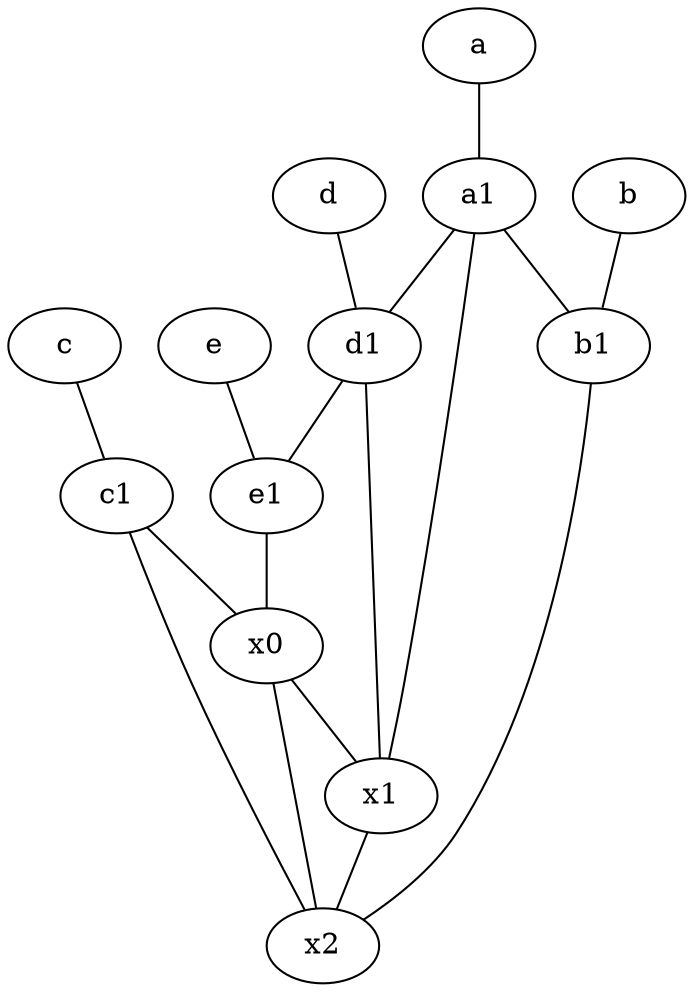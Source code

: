 graph {
	node [labelfontsize=50]
	c1 [labelfontsize=50 pos="4.5,3!"]
	a [labelfontsize=50 pos="8,2!"]
	x0 [labelfontsize=50]
	e1 [labelfontsize=50 pos="7,7!"]
	x1 [labelfontsize=50]
	a1 [labelfontsize=50 pos="8,3!"]
	d [labelfontsize=50 pos="2,5!"]
	x2 [labelfontsize=50]
	b [labelfontsize=50 pos="10,4!"]
	e [labelfontsize=50 pos="7,9!"]
	c [labelfontsize=50 pos="4.5,2!"]
	b1 [labelfontsize=50 pos="9,4!"]
	d1 [labelfontsize=50 pos="3,5!"]
	a -- a1
	d1 -- x1
	e1 -- x0
	c -- c1
	x0 -- x1
	d1 -- e1
	c1 -- x2
	d -- d1
	c1 -- x0
	b1 -- x2
	e -- e1
	x0 -- x2
	a1 -- x1
	b -- b1
	x1 -- x2
	a1 -- b1
	a1 -- d1
}
